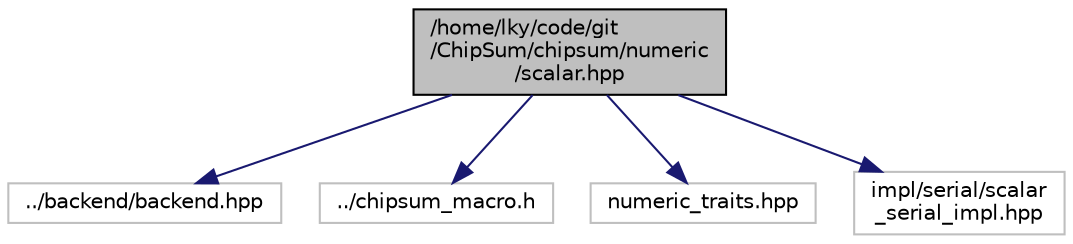 digraph "/home/lky/code/git/ChipSum/chipsum/numeric/scalar.hpp"
{
 // LATEX_PDF_SIZE
  edge [fontname="Helvetica",fontsize="10",labelfontname="Helvetica",labelfontsize="10"];
  node [fontname="Helvetica",fontsize="10",shape=record];
  Node1 [label="/home/lky/code/git\l/ChipSum/chipsum/numeric\l/scalar.hpp",height=0.2,width=0.4,color="black", fillcolor="grey75", style="filled", fontcolor="black",tooltip="标量用户接口，主要是为了衔接类似点积一类 操作的Device端实现。"];
  Node1 -> Node2 [color="midnightblue",fontsize="10",style="solid",fontname="Helvetica"];
  Node2 [label="../backend/backend.hpp",height=0.2,width=0.4,color="grey75", fillcolor="white", style="filled",tooltip=" "];
  Node1 -> Node3 [color="midnightblue",fontsize="10",style="solid",fontname="Helvetica"];
  Node3 [label="../chipsum_macro.h",height=0.2,width=0.4,color="grey75", fillcolor="white", style="filled",tooltip=" "];
  Node1 -> Node4 [color="midnightblue",fontsize="10",style="solid",fontname="Helvetica"];
  Node4 [label="numeric_traits.hpp",height=0.2,width=0.4,color="grey75", fillcolor="white", style="filled",tooltip=" "];
  Node1 -> Node5 [color="midnightblue",fontsize="10",style="solid",fontname="Helvetica"];
  Node5 [label="impl/serial/scalar\l_serial_impl.hpp",height=0.2,width=0.4,color="grey75", fillcolor="white", style="filled",tooltip=" "];
}
